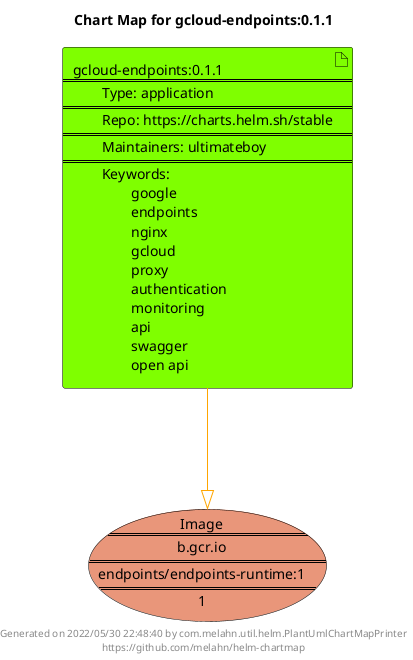 @startuml
skinparam linetype ortho
skinparam backgroundColor white
skinparam usecaseBorderColor black
skinparam usecaseArrowColor LightSlateGray
skinparam artifactBorderColor black
skinparam artifactArrowColor LightSlateGray

title Chart Map for gcloud-endpoints:0.1.1

'There is one referenced Helm Chart
artifact "gcloud-endpoints:0.1.1\n====\n\tType: application\n====\n\tRepo: https://charts.helm.sh/stable\n====\n\tMaintainers: ultimateboy\n====\n\tKeywords: \n\t\tgoogle\n\t\tendpoints\n\t\tnginx\n\t\tgcloud\n\t\tproxy\n\t\tauthentication\n\t\tmonitoring\n\t\tapi\n\t\tswagger\n\t\topen api" as gcloud_endpoints_0_1_1 #Chartreuse

'There is one referenced Docker Image
usecase "Image\n====\nb.gcr.io\n====\nendpoints/endpoints-runtime:1\n====\n1" as b_gcr_io_endpoints_endpoints_runtime_1 #DarkSalmon

'Chart Dependencies
gcloud_endpoints_0_1_1--[#orange]-|>b_gcr_io_endpoints_endpoints_runtime_1

center footer Generated on 2022/05/30 22:48:40 by com.melahn.util.helm.PlantUmlChartMapPrinter\nhttps://github.com/melahn/helm-chartmap
@enduml
